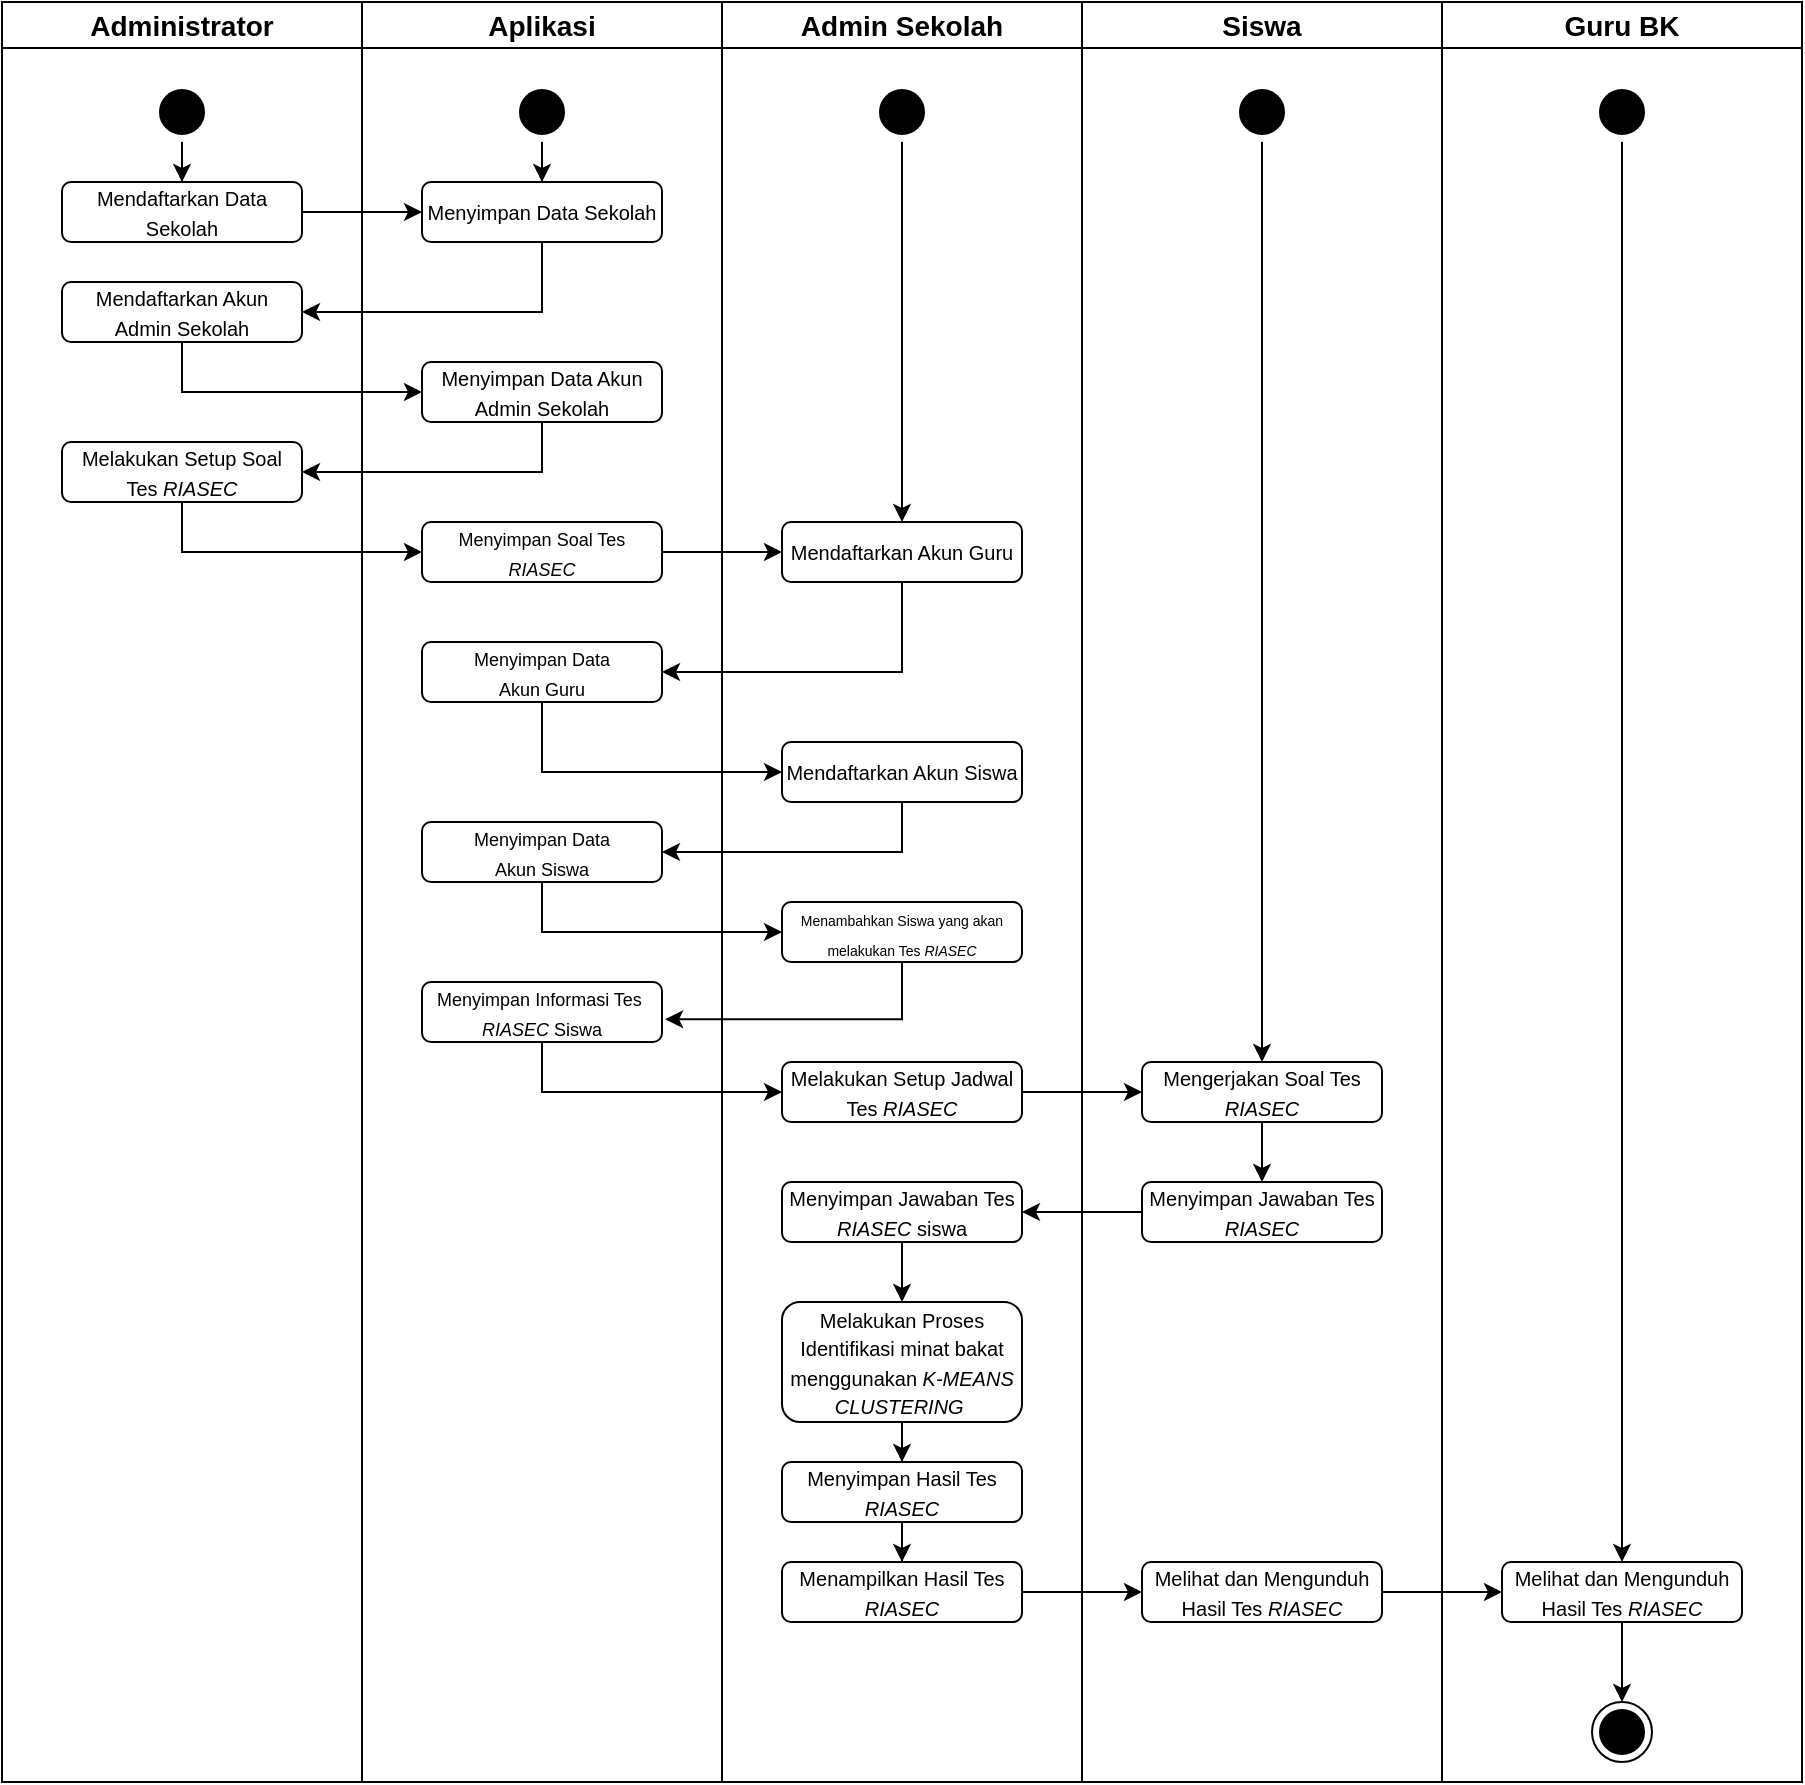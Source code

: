 <mxfile version="28.2.1" pages="2">
  <diagram id="NxdzmMpcXI_VDIWHWkso" name="Page-2">
    <mxGraphModel dx="1342" dy="1834" grid="1" gridSize="10" guides="1" tooltips="1" connect="1" arrows="1" fold="1" page="1" pageScale="1" pageWidth="850" pageHeight="1100" math="0" shadow="0">
      <root>
        <mxCell id="0" />
        <mxCell id="1" parent="0" />
        <mxCell id="s9AuOl50o36BliXBfOoo-1" value="&lt;font style=&quot;font-size: 14px;&quot;&gt;Administrator&lt;/font&gt;" style="swimlane;whiteSpace=wrap;html=1;startSize=23;" parent="1" vertex="1">
          <mxGeometry x="50" y="-790" width="180" height="890" as="geometry" />
        </mxCell>
        <mxCell id="s9AuOl50o36BliXBfOoo-2" value="" style="edgeStyle=orthogonalEdgeStyle;rounded=0;orthogonalLoop=1;jettySize=auto;html=1;" parent="s9AuOl50o36BliXBfOoo-1" source="s9AuOl50o36BliXBfOoo-3" target="s9AuOl50o36BliXBfOoo-4" edge="1">
          <mxGeometry relative="1" as="geometry" />
        </mxCell>
        <mxCell id="s9AuOl50o36BliXBfOoo-3" value="" style="ellipse;html=1;shape=startState;fillColor=#000000;strokeColor=#000000;" parent="s9AuOl50o36BliXBfOoo-1" vertex="1">
          <mxGeometry x="75" y="40" width="30" height="30" as="geometry" />
        </mxCell>
        <mxCell id="s9AuOl50o36BliXBfOoo-4" value="&lt;font style=&quot;font-size: 10px;&quot;&gt;Mendaftarkan Data Sekolah&lt;/font&gt;" style="rounded=1;whiteSpace=wrap;html=1;" parent="s9AuOl50o36BliXBfOoo-1" vertex="1">
          <mxGeometry x="30" y="90" width="120" height="30" as="geometry" />
        </mxCell>
        <mxCell id="s9AuOl50o36BliXBfOoo-29" value="&lt;font style=&quot;font-size: 10px;&quot;&gt;Mendaftarkan Akun&lt;br&gt;Admin Sekolah&lt;/font&gt;" style="rounded=1;whiteSpace=wrap;html=1;" parent="s9AuOl50o36BliXBfOoo-1" vertex="1">
          <mxGeometry x="30" y="140" width="120" height="30" as="geometry" />
        </mxCell>
        <mxCell id="wYPSwRdBEtYzgv2hm-oz-58" value="&lt;span style=&quot;font-size: 10px;&quot;&gt;Melakukan Setup Soal Tes &lt;i&gt;RIASEC&lt;/i&gt;&lt;/span&gt;" style="rounded=1;whiteSpace=wrap;html=1;" vertex="1" parent="s9AuOl50o36BliXBfOoo-1">
          <mxGeometry x="30" y="220" width="120" height="30" as="geometry" />
        </mxCell>
        <mxCell id="wYPSwRdBEtYzgv2hm-oz-35" value="&lt;font style=&quot;font-size: 14px;&quot;&gt;Aplikasi&lt;/font&gt;" style="swimlane;whiteSpace=wrap;html=1;startSize=23;" vertex="1" parent="1">
          <mxGeometry x="230" y="-790" width="180" height="890" as="geometry" />
        </mxCell>
        <mxCell id="wYPSwRdBEtYzgv2hm-oz-36" value="" style="edgeStyle=orthogonalEdgeStyle;rounded=0;orthogonalLoop=1;jettySize=auto;html=1;" edge="1" parent="wYPSwRdBEtYzgv2hm-oz-35" source="wYPSwRdBEtYzgv2hm-oz-37" target="wYPSwRdBEtYzgv2hm-oz-38">
          <mxGeometry relative="1" as="geometry" />
        </mxCell>
        <mxCell id="wYPSwRdBEtYzgv2hm-oz-37" value="" style="ellipse;html=1;shape=startState;fillColor=#000000;strokeColor=#000000;" vertex="1" parent="wYPSwRdBEtYzgv2hm-oz-35">
          <mxGeometry x="75" y="40" width="30" height="30" as="geometry" />
        </mxCell>
        <mxCell id="wYPSwRdBEtYzgv2hm-oz-38" value="&lt;font style=&quot;font-size: 10px;&quot;&gt;Menyimpan Data Sekolah&lt;/font&gt;" style="rounded=1;whiteSpace=wrap;html=1;" vertex="1" parent="wYPSwRdBEtYzgv2hm-oz-35">
          <mxGeometry x="30" y="90" width="120" height="30" as="geometry" />
        </mxCell>
        <mxCell id="wYPSwRdBEtYzgv2hm-oz-39" value="&lt;span style=&quot;font-size: 10px;&quot;&gt;Menyimpan Data Akun Admin Sekolah&lt;/span&gt;" style="rounded=1;whiteSpace=wrap;html=1;" vertex="1" parent="wYPSwRdBEtYzgv2hm-oz-35">
          <mxGeometry x="30" y="180" width="120" height="30" as="geometry" />
        </mxCell>
        <mxCell id="wYPSwRdBEtYzgv2hm-oz-60" value="&lt;font style=&quot;font-size: 9px;&quot;&gt;Menyimpan Soal Tes &lt;i style=&quot;&quot;&gt;RIASEC&lt;/i&gt;&lt;/font&gt;" style="rounded=1;whiteSpace=wrap;html=1;" vertex="1" parent="wYPSwRdBEtYzgv2hm-oz-35">
          <mxGeometry x="30" y="260" width="120" height="30" as="geometry" />
        </mxCell>
        <mxCell id="wYPSwRdBEtYzgv2hm-oz-65" value="&lt;font style=&quot;font-size: 9px;&quot;&gt;Menyimpan Data&lt;br&gt;Akun Guru&lt;/font&gt;" style="rounded=1;whiteSpace=wrap;html=1;" vertex="1" parent="wYPSwRdBEtYzgv2hm-oz-35">
          <mxGeometry x="30" y="320" width="120" height="30" as="geometry" />
        </mxCell>
        <mxCell id="wYPSwRdBEtYzgv2hm-oz-68" value="&lt;font style=&quot;font-size: 9px;&quot;&gt;Menyimpan Data&lt;br&gt;Akun Siswa&lt;/font&gt;" style="rounded=1;whiteSpace=wrap;html=1;" vertex="1" parent="wYPSwRdBEtYzgv2hm-oz-35">
          <mxGeometry x="30" y="410" width="120" height="30" as="geometry" />
        </mxCell>
        <mxCell id="wYPSwRdBEtYzgv2hm-oz-73" value="&lt;font style=&quot;font-size: 9px;&quot;&gt;Menyimpan Informasi Tes&amp;nbsp; &lt;i&gt;RIASEC&amp;nbsp;&lt;/i&gt;Siswa&lt;/font&gt;" style="rounded=1;whiteSpace=wrap;html=1;" vertex="1" parent="wYPSwRdBEtYzgv2hm-oz-35">
          <mxGeometry x="30" y="490" width="120" height="30" as="geometry" />
        </mxCell>
        <mxCell id="wYPSwRdBEtYzgv2hm-oz-40" value="&lt;font style=&quot;font-size: 14px;&quot;&gt;Admin Sekolah&lt;/font&gt;" style="swimlane;whiteSpace=wrap;html=1;startSize=23;" vertex="1" parent="1">
          <mxGeometry x="410" y="-790" width="180" height="890" as="geometry" />
        </mxCell>
        <mxCell id="wYPSwRdBEtYzgv2hm-oz-41" value="" style="edgeStyle=orthogonalEdgeStyle;rounded=0;orthogonalLoop=1;jettySize=auto;html=1;" edge="1" parent="wYPSwRdBEtYzgv2hm-oz-40" source="wYPSwRdBEtYzgv2hm-oz-42" target="wYPSwRdBEtYzgv2hm-oz-43">
          <mxGeometry relative="1" as="geometry" />
        </mxCell>
        <mxCell id="wYPSwRdBEtYzgv2hm-oz-42" value="" style="ellipse;html=1;shape=startState;fillColor=#000000;strokeColor=#000000;" vertex="1" parent="wYPSwRdBEtYzgv2hm-oz-40">
          <mxGeometry x="75" y="40" width="30" height="30" as="geometry" />
        </mxCell>
        <mxCell id="wYPSwRdBEtYzgv2hm-oz-43" value="&lt;font style=&quot;font-size: 10px;&quot;&gt;Mendaftarkan Akun Guru&lt;/font&gt;" style="rounded=1;whiteSpace=wrap;html=1;" vertex="1" parent="wYPSwRdBEtYzgv2hm-oz-40">
          <mxGeometry x="30" y="260" width="120" height="30" as="geometry" />
        </mxCell>
        <mxCell id="wYPSwRdBEtYzgv2hm-oz-63" value="&lt;font style=&quot;font-size: 10px;&quot;&gt;Mendaftarkan Akun Siswa&lt;/font&gt;" style="rounded=1;whiteSpace=wrap;html=1;" vertex="1" parent="wYPSwRdBEtYzgv2hm-oz-40">
          <mxGeometry x="30" y="370" width="120" height="30" as="geometry" />
        </mxCell>
        <mxCell id="wYPSwRdBEtYzgv2hm-oz-70" value="&lt;font style=&quot;font-size: 7px;&quot;&gt;Menambahkan Siswa yang akan melakukan Tes &lt;i style=&quot;&quot;&gt;RIASEC&lt;/i&gt;&lt;/font&gt;" style="rounded=1;whiteSpace=wrap;html=1;" vertex="1" parent="wYPSwRdBEtYzgv2hm-oz-40">
          <mxGeometry x="30" y="450" width="120" height="30" as="geometry" />
        </mxCell>
        <mxCell id="wYPSwRdBEtYzgv2hm-oz-75" value="&lt;font size=&quot;1&quot;&gt;Melakukan Setup Jadwal Tes &lt;i&gt;RIASEC&lt;/i&gt;&lt;/font&gt;" style="rounded=1;whiteSpace=wrap;html=1;" vertex="1" parent="wYPSwRdBEtYzgv2hm-oz-40">
          <mxGeometry x="30" y="530" width="120" height="30" as="geometry" />
        </mxCell>
        <mxCell id="wYPSwRdBEtYzgv2hm-oz-92" value="" style="edgeStyle=orthogonalEdgeStyle;rounded=0;orthogonalLoop=1;jettySize=auto;html=1;" edge="1" parent="wYPSwRdBEtYzgv2hm-oz-40" source="wYPSwRdBEtYzgv2hm-oz-81" target="wYPSwRdBEtYzgv2hm-oz-91">
          <mxGeometry relative="1" as="geometry" />
        </mxCell>
        <mxCell id="wYPSwRdBEtYzgv2hm-oz-81" value="&lt;font size=&quot;1&quot;&gt;Menyimpan Jawaban Tes &lt;i&gt;RIASEC &lt;/i&gt;siswa&lt;/font&gt;" style="rounded=1;whiteSpace=wrap;html=1;" vertex="1" parent="wYPSwRdBEtYzgv2hm-oz-40">
          <mxGeometry x="30" y="590" width="120" height="30" as="geometry" />
        </mxCell>
        <mxCell id="wYPSwRdBEtYzgv2hm-oz-94" value="" style="edgeStyle=orthogonalEdgeStyle;rounded=0;orthogonalLoop=1;jettySize=auto;html=1;" edge="1" parent="wYPSwRdBEtYzgv2hm-oz-40" source="wYPSwRdBEtYzgv2hm-oz-91" target="wYPSwRdBEtYzgv2hm-oz-93">
          <mxGeometry relative="1" as="geometry" />
        </mxCell>
        <mxCell id="wYPSwRdBEtYzgv2hm-oz-91" value="&lt;font size=&quot;1&quot;&gt;Melakukan Proses Identifikasi minat bakat menggunakan &lt;i&gt;K-MEANS CLUSTERING&amp;nbsp;&lt;/i&gt;&lt;/font&gt;" style="rounded=1;whiteSpace=wrap;html=1;" vertex="1" parent="wYPSwRdBEtYzgv2hm-oz-40">
          <mxGeometry x="30" y="650" width="120" height="60" as="geometry" />
        </mxCell>
        <mxCell id="wYPSwRdBEtYzgv2hm-oz-96" value="" style="edgeStyle=orthogonalEdgeStyle;rounded=0;orthogonalLoop=1;jettySize=auto;html=1;" edge="1" parent="wYPSwRdBEtYzgv2hm-oz-40" source="wYPSwRdBEtYzgv2hm-oz-93" target="wYPSwRdBEtYzgv2hm-oz-95">
          <mxGeometry relative="1" as="geometry" />
        </mxCell>
        <mxCell id="wYPSwRdBEtYzgv2hm-oz-93" value="&lt;font size=&quot;1&quot;&gt;Menyimpan Hasil Tes &lt;i&gt;RIASEC&lt;/i&gt;&lt;/font&gt;" style="rounded=1;whiteSpace=wrap;html=1;" vertex="1" parent="wYPSwRdBEtYzgv2hm-oz-40">
          <mxGeometry x="30" y="730" width="120" height="30" as="geometry" />
        </mxCell>
        <mxCell id="wYPSwRdBEtYzgv2hm-oz-95" value="&lt;font size=&quot;1&quot;&gt;Menampilkan Hasil Tes &lt;i&gt;RIASEC&lt;/i&gt;&lt;/font&gt;" style="rounded=1;whiteSpace=wrap;html=1;" vertex="1" parent="wYPSwRdBEtYzgv2hm-oz-40">
          <mxGeometry x="30" y="780" width="120" height="30" as="geometry" />
        </mxCell>
        <mxCell id="wYPSwRdBEtYzgv2hm-oz-45" value="&lt;font style=&quot;font-size: 14px;&quot;&gt;Siswa&lt;/font&gt;" style="swimlane;whiteSpace=wrap;html=1;startSize=23;" vertex="1" parent="1">
          <mxGeometry x="590" y="-790" width="180" height="890" as="geometry" />
        </mxCell>
        <mxCell id="wYPSwRdBEtYzgv2hm-oz-46" value="" style="edgeStyle=orthogonalEdgeStyle;rounded=0;orthogonalLoop=1;jettySize=auto;html=1;" edge="1" parent="wYPSwRdBEtYzgv2hm-oz-45" source="wYPSwRdBEtYzgv2hm-oz-47" target="wYPSwRdBEtYzgv2hm-oz-48">
          <mxGeometry relative="1" as="geometry" />
        </mxCell>
        <mxCell id="wYPSwRdBEtYzgv2hm-oz-47" value="" style="ellipse;html=1;shape=startState;fillColor=#000000;strokeColor=#000000;" vertex="1" parent="wYPSwRdBEtYzgv2hm-oz-45">
          <mxGeometry x="75" y="40" width="30" height="30" as="geometry" />
        </mxCell>
        <mxCell id="wYPSwRdBEtYzgv2hm-oz-80" value="" style="edgeStyle=orthogonalEdgeStyle;rounded=0;orthogonalLoop=1;jettySize=auto;html=1;" edge="1" parent="wYPSwRdBEtYzgv2hm-oz-45" source="wYPSwRdBEtYzgv2hm-oz-48" target="wYPSwRdBEtYzgv2hm-oz-79">
          <mxGeometry relative="1" as="geometry" />
        </mxCell>
        <mxCell id="wYPSwRdBEtYzgv2hm-oz-48" value="&lt;font style=&quot;font-size: 10px;&quot;&gt;Mengerjakan Soal Tes &lt;i&gt;RIASEC&lt;/i&gt;&lt;/font&gt;" style="rounded=1;whiteSpace=wrap;html=1;" vertex="1" parent="wYPSwRdBEtYzgv2hm-oz-45">
          <mxGeometry x="30" y="530" width="120" height="30" as="geometry" />
        </mxCell>
        <mxCell id="wYPSwRdBEtYzgv2hm-oz-79" value="&lt;font size=&quot;1&quot;&gt;Menyimpan Jawaban Tes &lt;i&gt;RIASEC&lt;/i&gt;&lt;/font&gt;" style="rounded=1;whiteSpace=wrap;html=1;" vertex="1" parent="wYPSwRdBEtYzgv2hm-oz-45">
          <mxGeometry x="30" y="590" width="120" height="30" as="geometry" />
        </mxCell>
        <mxCell id="wYPSwRdBEtYzgv2hm-oz-97" value="&lt;font size=&quot;1&quot;&gt;Melihat dan Mengunduh Hasil Tes &lt;i&gt;RIASEC&lt;/i&gt;&lt;/font&gt;" style="rounded=1;whiteSpace=wrap;html=1;" vertex="1" parent="wYPSwRdBEtYzgv2hm-oz-45">
          <mxGeometry x="30" y="780" width="120" height="30" as="geometry" />
        </mxCell>
        <mxCell id="wYPSwRdBEtYzgv2hm-oz-50" value="&lt;span style=&quot;font-size: 14px;&quot;&gt;Guru BK&lt;/span&gt;" style="swimlane;whiteSpace=wrap;html=1;startSize=23;" vertex="1" parent="1">
          <mxGeometry x="770" y="-790" width="180" height="890" as="geometry" />
        </mxCell>
        <mxCell id="wYPSwRdBEtYzgv2hm-oz-51" value="" style="edgeStyle=orthogonalEdgeStyle;rounded=0;orthogonalLoop=1;jettySize=auto;html=1;entryX=0.5;entryY=0;entryDx=0;entryDy=0;" edge="1" parent="wYPSwRdBEtYzgv2hm-oz-50" source="wYPSwRdBEtYzgv2hm-oz-52" target="wYPSwRdBEtYzgv2hm-oz-99">
          <mxGeometry relative="1" as="geometry">
            <mxPoint x="90" y="90" as="targetPoint" />
          </mxGeometry>
        </mxCell>
        <mxCell id="wYPSwRdBEtYzgv2hm-oz-52" value="" style="ellipse;html=1;shape=startState;fillColor=#000000;strokeColor=#000000;" vertex="1" parent="wYPSwRdBEtYzgv2hm-oz-50">
          <mxGeometry x="75" y="40" width="30" height="30" as="geometry" />
        </mxCell>
        <mxCell id="wYPSwRdBEtYzgv2hm-oz-103" value="" style="edgeStyle=orthogonalEdgeStyle;rounded=0;orthogonalLoop=1;jettySize=auto;html=1;" edge="1" parent="wYPSwRdBEtYzgv2hm-oz-50" source="wYPSwRdBEtYzgv2hm-oz-99" target="wYPSwRdBEtYzgv2hm-oz-102">
          <mxGeometry relative="1" as="geometry" />
        </mxCell>
        <mxCell id="wYPSwRdBEtYzgv2hm-oz-99" value="&lt;font size=&quot;1&quot;&gt;Melihat dan Mengunduh Hasil Tes &lt;i&gt;RIASEC&lt;/i&gt;&lt;/font&gt;" style="rounded=1;whiteSpace=wrap;html=1;" vertex="1" parent="wYPSwRdBEtYzgv2hm-oz-50">
          <mxGeometry x="30" y="780" width="120" height="30" as="geometry" />
        </mxCell>
        <mxCell id="wYPSwRdBEtYzgv2hm-oz-102" value="" style="ellipse;html=1;shape=endState;fillColor=#000000;strokeColor=#000000;" vertex="1" parent="wYPSwRdBEtYzgv2hm-oz-50">
          <mxGeometry x="75" y="850" width="30" height="30" as="geometry" />
        </mxCell>
        <mxCell id="wYPSwRdBEtYzgv2hm-oz-55" style="edgeStyle=orthogonalEdgeStyle;rounded=0;orthogonalLoop=1;jettySize=auto;html=1;entryX=0;entryY=0.5;entryDx=0;entryDy=0;" edge="1" parent="1" source="s9AuOl50o36BliXBfOoo-4" target="wYPSwRdBEtYzgv2hm-oz-38">
          <mxGeometry relative="1" as="geometry" />
        </mxCell>
        <mxCell id="wYPSwRdBEtYzgv2hm-oz-56" style="edgeStyle=orthogonalEdgeStyle;rounded=0;orthogonalLoop=1;jettySize=auto;html=1;entryX=1;entryY=0.5;entryDx=0;entryDy=0;" edge="1" parent="1" source="wYPSwRdBEtYzgv2hm-oz-38" target="s9AuOl50o36BliXBfOoo-29">
          <mxGeometry relative="1" as="geometry">
            <Array as="points">
              <mxPoint x="320" y="-635" />
            </Array>
          </mxGeometry>
        </mxCell>
        <mxCell id="wYPSwRdBEtYzgv2hm-oz-57" style="edgeStyle=orthogonalEdgeStyle;rounded=0;orthogonalLoop=1;jettySize=auto;html=1;exitX=0.5;exitY=1;exitDx=0;exitDy=0;" edge="1" parent="1" source="s9AuOl50o36BliXBfOoo-29" target="wYPSwRdBEtYzgv2hm-oz-39">
          <mxGeometry relative="1" as="geometry">
            <Array as="points">
              <mxPoint x="140" y="-595" />
            </Array>
          </mxGeometry>
        </mxCell>
        <mxCell id="wYPSwRdBEtYzgv2hm-oz-59" style="edgeStyle=orthogonalEdgeStyle;rounded=0;orthogonalLoop=1;jettySize=auto;html=1;entryX=1;entryY=0.5;entryDx=0;entryDy=0;" edge="1" parent="1" source="wYPSwRdBEtYzgv2hm-oz-39" target="wYPSwRdBEtYzgv2hm-oz-58">
          <mxGeometry relative="1" as="geometry">
            <Array as="points">
              <mxPoint x="320" y="-555" />
            </Array>
          </mxGeometry>
        </mxCell>
        <mxCell id="wYPSwRdBEtYzgv2hm-oz-61" style="edgeStyle=orthogonalEdgeStyle;rounded=0;orthogonalLoop=1;jettySize=auto;html=1;entryX=0;entryY=0.5;entryDx=0;entryDy=0;" edge="1" parent="1" source="wYPSwRdBEtYzgv2hm-oz-58" target="wYPSwRdBEtYzgv2hm-oz-60">
          <mxGeometry relative="1" as="geometry">
            <Array as="points">
              <mxPoint x="140" y="-515" />
            </Array>
          </mxGeometry>
        </mxCell>
        <mxCell id="wYPSwRdBEtYzgv2hm-oz-62" style="edgeStyle=orthogonalEdgeStyle;rounded=0;orthogonalLoop=1;jettySize=auto;html=1;entryX=0;entryY=0.5;entryDx=0;entryDy=0;" edge="1" parent="1" source="wYPSwRdBEtYzgv2hm-oz-60" target="wYPSwRdBEtYzgv2hm-oz-43">
          <mxGeometry relative="1" as="geometry" />
        </mxCell>
        <mxCell id="wYPSwRdBEtYzgv2hm-oz-66" style="edgeStyle=orthogonalEdgeStyle;rounded=0;orthogonalLoop=1;jettySize=auto;html=1;entryX=1;entryY=0.5;entryDx=0;entryDy=0;" edge="1" parent="1" source="wYPSwRdBEtYzgv2hm-oz-43" target="wYPSwRdBEtYzgv2hm-oz-65">
          <mxGeometry relative="1" as="geometry">
            <Array as="points">
              <mxPoint x="500" y="-455" />
            </Array>
          </mxGeometry>
        </mxCell>
        <mxCell id="wYPSwRdBEtYzgv2hm-oz-67" style="edgeStyle=orthogonalEdgeStyle;rounded=0;orthogonalLoop=1;jettySize=auto;html=1;" edge="1" parent="1" source="wYPSwRdBEtYzgv2hm-oz-65" target="wYPSwRdBEtYzgv2hm-oz-63">
          <mxGeometry relative="1" as="geometry">
            <Array as="points">
              <mxPoint x="320" y="-405" />
            </Array>
          </mxGeometry>
        </mxCell>
        <mxCell id="wYPSwRdBEtYzgv2hm-oz-69" style="edgeStyle=orthogonalEdgeStyle;rounded=0;orthogonalLoop=1;jettySize=auto;html=1;entryX=1;entryY=0.5;entryDx=0;entryDy=0;" edge="1" parent="1" source="wYPSwRdBEtYzgv2hm-oz-63" target="wYPSwRdBEtYzgv2hm-oz-68">
          <mxGeometry relative="1" as="geometry">
            <Array as="points">
              <mxPoint x="500" y="-365" />
            </Array>
          </mxGeometry>
        </mxCell>
        <mxCell id="wYPSwRdBEtYzgv2hm-oz-71" style="edgeStyle=orthogonalEdgeStyle;rounded=0;orthogonalLoop=1;jettySize=auto;html=1;entryX=0;entryY=0.5;entryDx=0;entryDy=0;" edge="1" parent="1" source="wYPSwRdBEtYzgv2hm-oz-68" target="wYPSwRdBEtYzgv2hm-oz-70">
          <mxGeometry relative="1" as="geometry">
            <Array as="points">
              <mxPoint x="320" y="-325" />
            </Array>
          </mxGeometry>
        </mxCell>
        <mxCell id="wYPSwRdBEtYzgv2hm-oz-74" style="edgeStyle=orthogonalEdgeStyle;rounded=0;orthogonalLoop=1;jettySize=auto;html=1;entryX=1.013;entryY=0.621;entryDx=0;entryDy=0;entryPerimeter=0;" edge="1" parent="1" source="wYPSwRdBEtYzgv2hm-oz-70" target="wYPSwRdBEtYzgv2hm-oz-73">
          <mxGeometry relative="1" as="geometry">
            <Array as="points">
              <mxPoint x="500" y="-281" />
            </Array>
          </mxGeometry>
        </mxCell>
        <mxCell id="wYPSwRdBEtYzgv2hm-oz-77" style="edgeStyle=orthogonalEdgeStyle;rounded=0;orthogonalLoop=1;jettySize=auto;html=1;entryX=0;entryY=0.5;entryDx=0;entryDy=0;" edge="1" parent="1" source="wYPSwRdBEtYzgv2hm-oz-73" target="wYPSwRdBEtYzgv2hm-oz-75">
          <mxGeometry relative="1" as="geometry">
            <Array as="points">
              <mxPoint x="320" y="-245" />
            </Array>
          </mxGeometry>
        </mxCell>
        <mxCell id="wYPSwRdBEtYzgv2hm-oz-78" value="" style="edgeStyle=orthogonalEdgeStyle;rounded=0;orthogonalLoop=1;jettySize=auto;html=1;" edge="1" parent="1" source="wYPSwRdBEtYzgv2hm-oz-75" target="wYPSwRdBEtYzgv2hm-oz-48">
          <mxGeometry relative="1" as="geometry" />
        </mxCell>
        <mxCell id="wYPSwRdBEtYzgv2hm-oz-82" value="" style="edgeStyle=orthogonalEdgeStyle;rounded=0;orthogonalLoop=1;jettySize=auto;html=1;" edge="1" parent="1" source="wYPSwRdBEtYzgv2hm-oz-79" target="wYPSwRdBEtYzgv2hm-oz-81">
          <mxGeometry relative="1" as="geometry" />
        </mxCell>
        <mxCell id="wYPSwRdBEtYzgv2hm-oz-98" value="" style="edgeStyle=orthogonalEdgeStyle;rounded=0;orthogonalLoop=1;jettySize=auto;html=1;" edge="1" parent="1" source="wYPSwRdBEtYzgv2hm-oz-95" target="wYPSwRdBEtYzgv2hm-oz-97">
          <mxGeometry relative="1" as="geometry" />
        </mxCell>
        <mxCell id="wYPSwRdBEtYzgv2hm-oz-101" style="edgeStyle=orthogonalEdgeStyle;rounded=0;orthogonalLoop=1;jettySize=auto;html=1;entryX=0;entryY=0.5;entryDx=0;entryDy=0;" edge="1" parent="1" source="wYPSwRdBEtYzgv2hm-oz-97" target="wYPSwRdBEtYzgv2hm-oz-99">
          <mxGeometry relative="1" as="geometry">
            <Array as="points">
              <mxPoint x="780" y="5" />
              <mxPoint x="780" y="5" />
            </Array>
          </mxGeometry>
        </mxCell>
      </root>
    </mxGraphModel>
  </diagram>
  <diagram name="Page-1" id="FAEUG3X72LdF9P7dg9qW">
    <mxGraphModel dx="1035" dy="1655" grid="1" gridSize="10" guides="1" tooltips="1" connect="1" arrows="1" fold="1" page="1" pageScale="1" pageWidth="850" pageHeight="1100" math="0" shadow="0">
      <root>
        <mxCell id="0" />
        <mxCell id="1" parent="0" />
        <mxCell id="zVxg8B0JhvbOQi5vmPmS-1" value="&lt;font style=&quot;font-size: 14px;&quot;&gt;Guru BK&lt;/font&gt;" style="swimlane;whiteSpace=wrap;html=1;" parent="1" vertex="1">
          <mxGeometry x="50" y="-790" width="260" height="600" as="geometry" />
        </mxCell>
        <mxCell id="zVxg8B0JhvbOQi5vmPmS-37" value="" style="edgeStyle=orthogonalEdgeStyle;rounded=0;orthogonalLoop=1;jettySize=auto;html=1;" parent="zVxg8B0JhvbOQi5vmPmS-1" source="zVxg8B0JhvbOQi5vmPmS-2" target="zVxg8B0JhvbOQi5vmPmS-5" edge="1">
          <mxGeometry relative="1" as="geometry" />
        </mxCell>
        <mxCell id="zVxg8B0JhvbOQi5vmPmS-2" value="" style="ellipse;html=1;shape=startState;fillColor=#000000;strokeColor=#000000;" parent="zVxg8B0JhvbOQi5vmPmS-1" vertex="1">
          <mxGeometry x="115" y="40" width="30" height="30" as="geometry" />
        </mxCell>
        <mxCell id="zVxg8B0JhvbOQi5vmPmS-5" value="&lt;font style=&quot;font-size: 14px;&quot;&gt;Memberika selembaran soal tes RIASEC&lt;/font&gt;" style="rounded=1;whiteSpace=wrap;html=1;" parent="zVxg8B0JhvbOQi5vmPmS-1" vertex="1">
          <mxGeometry x="30" y="110" width="200" height="60" as="geometry" />
        </mxCell>
        <mxCell id="zVxg8B0JhvbOQi5vmPmS-44" value="" style="edgeStyle=orthogonalEdgeStyle;rounded=0;orthogonalLoop=1;jettySize=auto;html=1;" parent="zVxg8B0JhvbOQi5vmPmS-1" source="zVxg8B0JhvbOQi5vmPmS-39" target="zVxg8B0JhvbOQi5vmPmS-43" edge="1">
          <mxGeometry relative="1" as="geometry" />
        </mxCell>
        <mxCell id="zVxg8B0JhvbOQi5vmPmS-39" value="&lt;span style=&quot;font-size: 14px;&quot;&gt;Memerika jawaban siswa&lt;/span&gt;" style="rounded=1;whiteSpace=wrap;html=1;" parent="zVxg8B0JhvbOQi5vmPmS-1" vertex="1">
          <mxGeometry x="30" y="220" width="200" height="60" as="geometry" />
        </mxCell>
        <mxCell id="zVxg8B0JhvbOQi5vmPmS-46" value="" style="edgeStyle=orthogonalEdgeStyle;rounded=0;orthogonalLoop=1;jettySize=auto;html=1;" parent="zVxg8B0JhvbOQi5vmPmS-1" source="zVxg8B0JhvbOQi5vmPmS-43" target="zVxg8B0JhvbOQi5vmPmS-45" edge="1">
          <mxGeometry relative="1" as="geometry" />
        </mxCell>
        <mxCell id="zVxg8B0JhvbOQi5vmPmS-43" value="&lt;span style=&quot;font-size: 14px;&quot;&gt;Melakukan proses identifikasi minat bakat sesuai metode RIASEC&lt;/span&gt;" style="rounded=1;whiteSpace=wrap;html=1;" parent="zVxg8B0JhvbOQi5vmPmS-1" vertex="1">
          <mxGeometry x="30" y="330" width="200" height="60" as="geometry" />
        </mxCell>
        <mxCell id="zVxg8B0JhvbOQi5vmPmS-45" value="&lt;span style=&quot;font-size: 14px;&quot;&gt;Memberikan hasil tes RIASEC&lt;/span&gt;" style="rounded=1;whiteSpace=wrap;html=1;" parent="zVxg8B0JhvbOQi5vmPmS-1" vertex="1">
          <mxGeometry x="30" y="430" width="200" height="60" as="geometry" />
        </mxCell>
        <mxCell id="zVxg8B0JhvbOQi5vmPmS-7" value="&lt;font style=&quot;font-size: 14px;&quot;&gt;Siswa&lt;/font&gt;" style="swimlane;whiteSpace=wrap;html=1;" parent="1" vertex="1">
          <mxGeometry x="310" y="-790" width="280" height="600" as="geometry" />
        </mxCell>
        <mxCell id="zVxg8B0JhvbOQi5vmPmS-19" value="" style="ellipse;html=1;shape=endState;fillColor=#000000;strokeColor=#000000;" parent="zVxg8B0JhvbOQi5vmPmS-7" vertex="1">
          <mxGeometry x="125" y="530" width="30" height="30" as="geometry" />
        </mxCell>
        <mxCell id="zVxg8B0JhvbOQi5vmPmS-41" value="" style="edgeStyle=orthogonalEdgeStyle;rounded=0;orthogonalLoop=1;jettySize=auto;html=1;" parent="zVxg8B0JhvbOQi5vmPmS-7" source="zVxg8B0JhvbOQi5vmPmS-4" target="zVxg8B0JhvbOQi5vmPmS-40" edge="1">
          <mxGeometry relative="1" as="geometry" />
        </mxCell>
        <mxCell id="zVxg8B0JhvbOQi5vmPmS-4" value="&lt;span style=&quot;font-size: 14px;&quot;&gt;Mengerjakan soal tes RIASEC&lt;/span&gt;" style="rounded=1;whiteSpace=wrap;html=1;" parent="zVxg8B0JhvbOQi5vmPmS-7" vertex="1">
          <mxGeometry x="60" y="110" width="160" height="60" as="geometry" />
        </mxCell>
        <mxCell id="zVxg8B0JhvbOQi5vmPmS-40" value="&lt;span style=&quot;font-size: 14px;&quot;&gt;Mengumpulkan jawaban tes RIASEC&lt;/span&gt;" style="rounded=1;whiteSpace=wrap;html=1;" parent="zVxg8B0JhvbOQi5vmPmS-7" vertex="1">
          <mxGeometry x="60" y="220" width="160" height="60" as="geometry" />
        </mxCell>
        <mxCell id="zVxg8B0JhvbOQi5vmPmS-49" value="" style="edgeStyle=orthogonalEdgeStyle;rounded=0;orthogonalLoop=1;jettySize=auto;html=1;" parent="zVxg8B0JhvbOQi5vmPmS-7" source="zVxg8B0JhvbOQi5vmPmS-47" target="zVxg8B0JhvbOQi5vmPmS-19" edge="1">
          <mxGeometry relative="1" as="geometry" />
        </mxCell>
        <mxCell id="zVxg8B0JhvbOQi5vmPmS-47" value="&lt;span style=&quot;font-size: 14px;&quot;&gt;Melihat Hasil Tes RIASEC&lt;/span&gt;" style="rounded=1;whiteSpace=wrap;html=1;" parent="zVxg8B0JhvbOQi5vmPmS-7" vertex="1">
          <mxGeometry x="40" y="430" width="200" height="60" as="geometry" />
        </mxCell>
        <mxCell id="zVxg8B0JhvbOQi5vmPmS-38" value="" style="edgeStyle=orthogonalEdgeStyle;rounded=0;orthogonalLoop=1;jettySize=auto;html=1;" parent="1" source="zVxg8B0JhvbOQi5vmPmS-5" target="zVxg8B0JhvbOQi5vmPmS-4" edge="1">
          <mxGeometry relative="1" as="geometry" />
        </mxCell>
        <mxCell id="zVxg8B0JhvbOQi5vmPmS-42" value="" style="edgeStyle=orthogonalEdgeStyle;rounded=0;orthogonalLoop=1;jettySize=auto;html=1;" parent="1" source="zVxg8B0JhvbOQi5vmPmS-40" target="zVxg8B0JhvbOQi5vmPmS-39" edge="1">
          <mxGeometry relative="1" as="geometry" />
        </mxCell>
        <mxCell id="zVxg8B0JhvbOQi5vmPmS-48" value="" style="edgeStyle=orthogonalEdgeStyle;rounded=0;orthogonalLoop=1;jettySize=auto;html=1;" parent="1" source="zVxg8B0JhvbOQi5vmPmS-45" target="zVxg8B0JhvbOQi5vmPmS-47" edge="1">
          <mxGeometry relative="1" as="geometry" />
        </mxCell>
      </root>
    </mxGraphModel>
  </diagram>
</mxfile>
